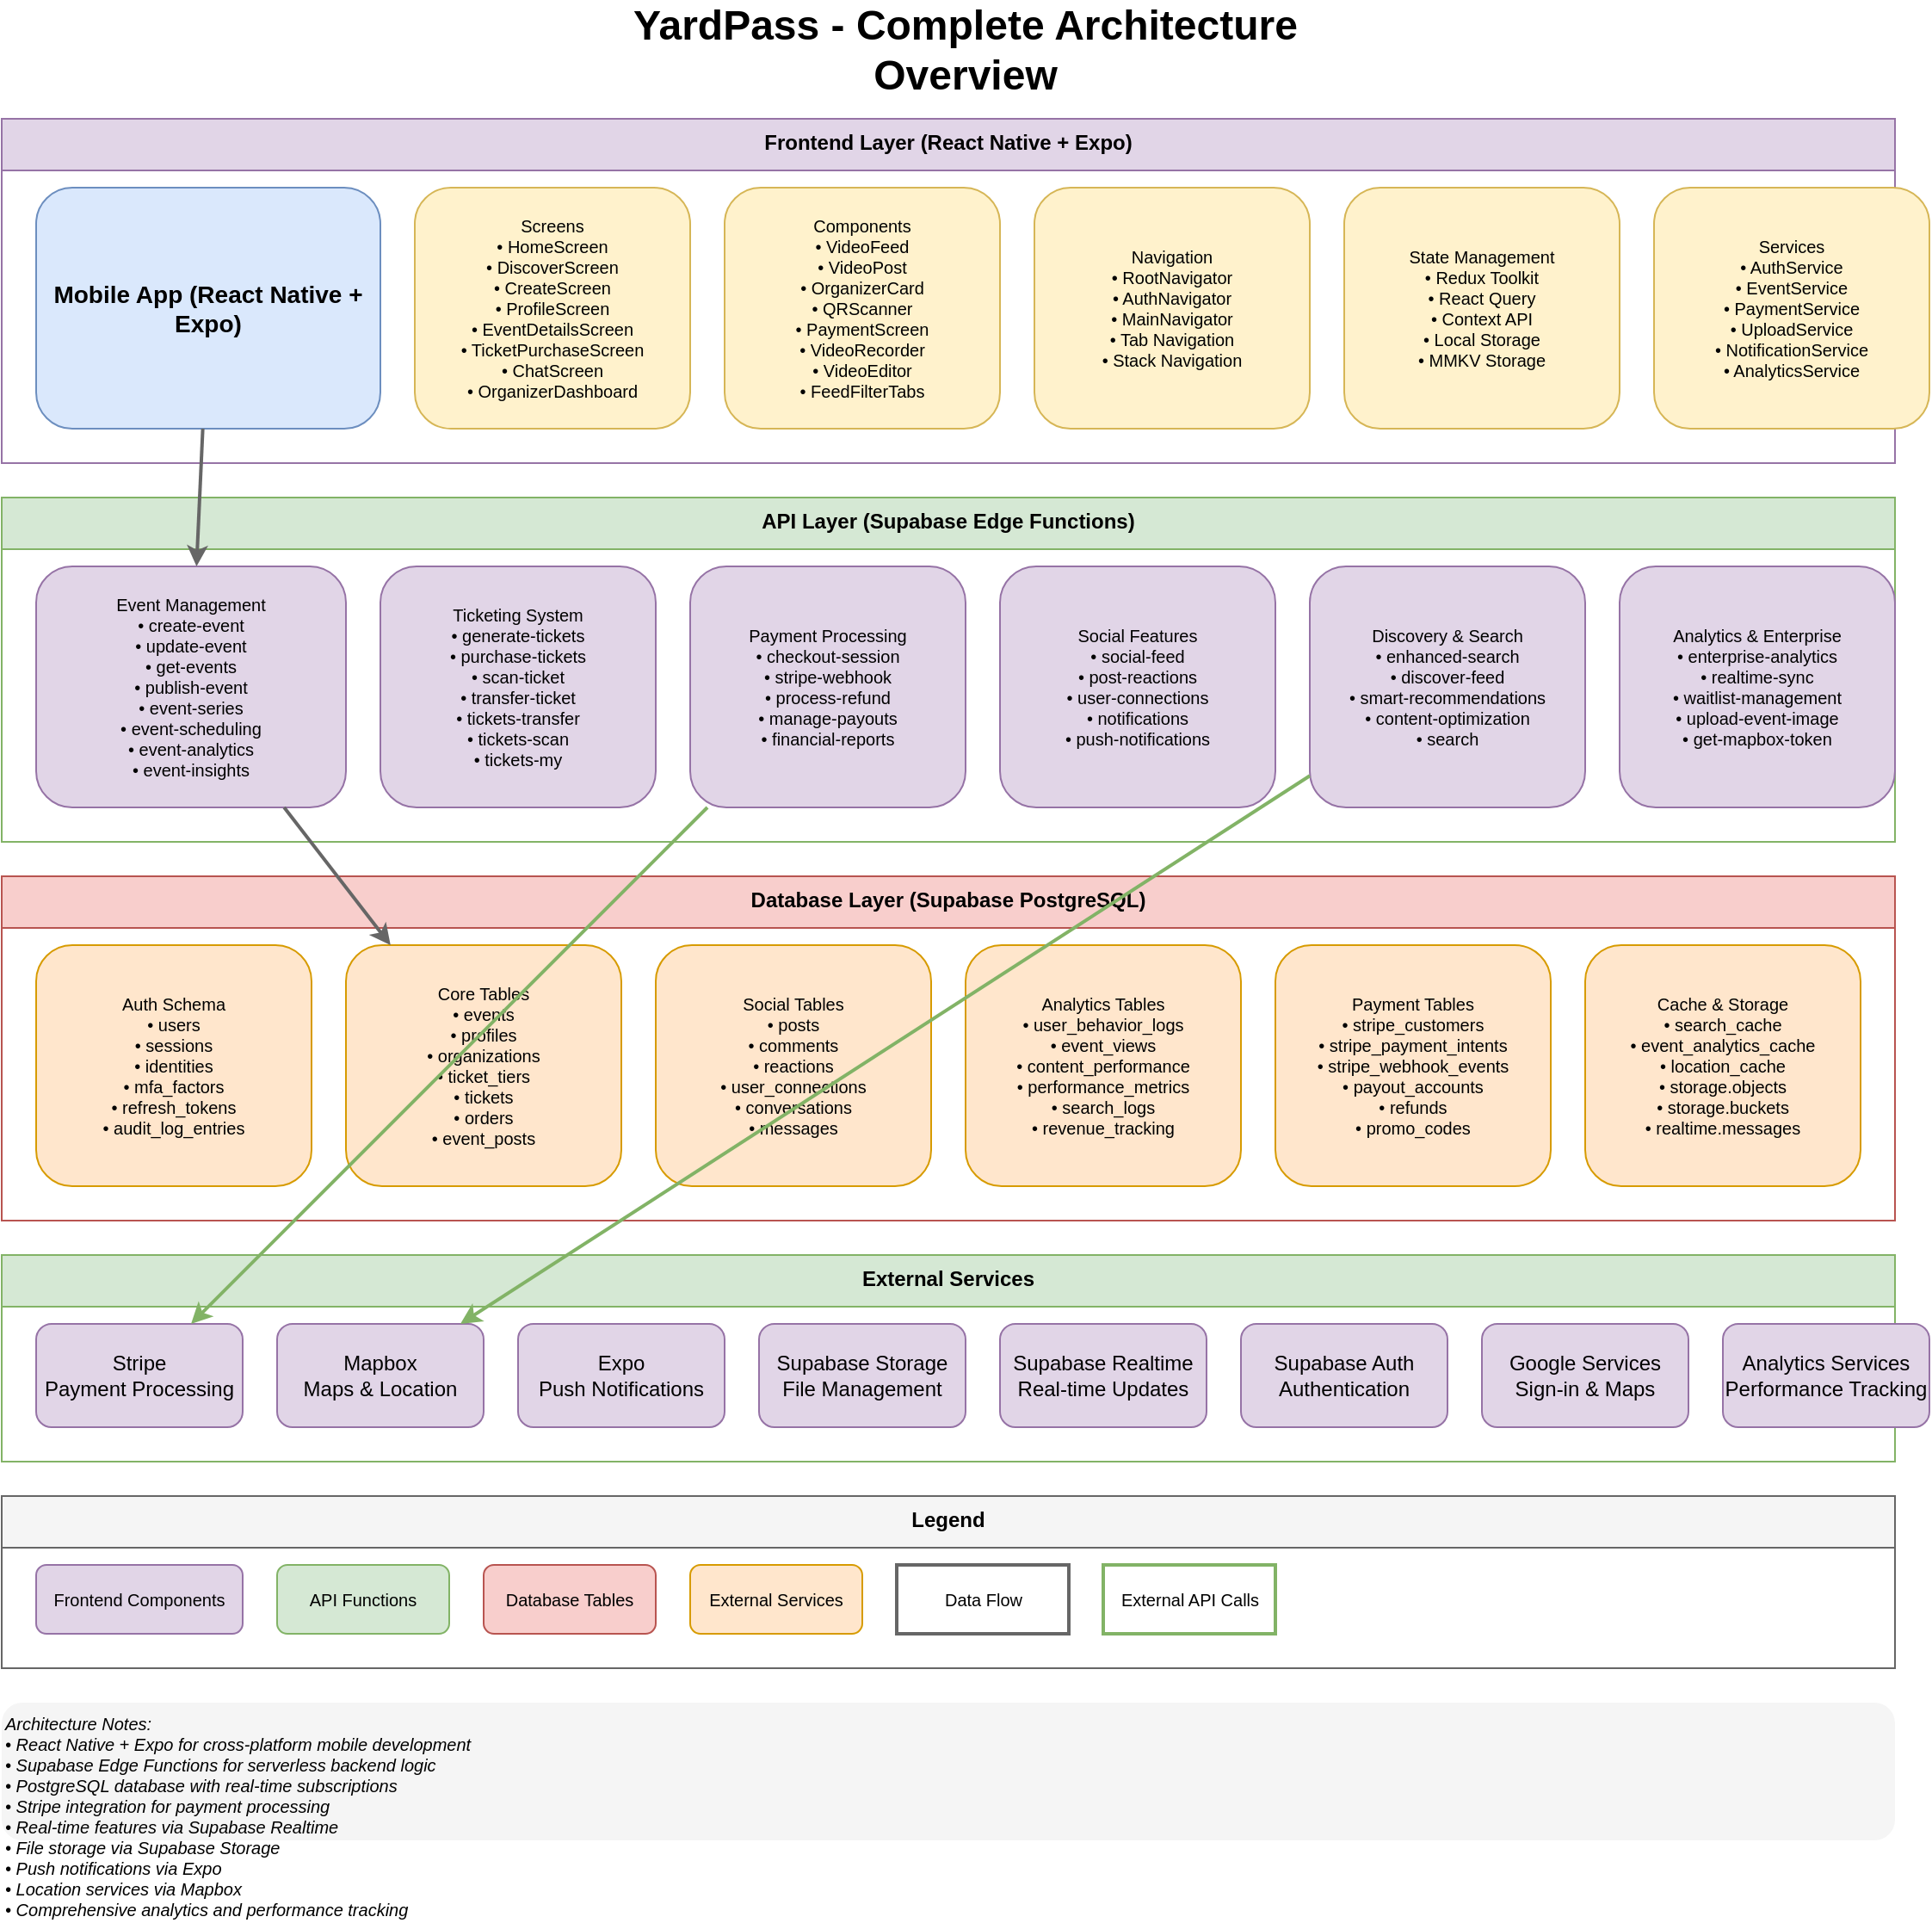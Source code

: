 <?xml version="1.0" encoding="UTF-8"?>
<mxfile version="22.1.16" type="device">
  <diagram name="YardPass Architecture" id="yardpass-architecture">
    <mxGraphModel dx="1422" dy="794" grid="1" gridSize="10" guides="1" tooltips="1" connect="1" arrows="1" fold="1" page="1" pageScale="1" pageWidth="1169" pageHeight="827" math="0" shadow="0">
      <root>
        <mxCell id="0" />
        <mxCell id="1" parent="0" />
        
        <!-- Title -->
        <mxCell id="title" value="YardPass - Complete Architecture Overview" style="text;html=1;strokeColor=none;fillColor=none;align=center;verticalAlign=middle;whiteSpace=wrap;rounded=0;fontSize=24;fontStyle=1;" vertex="1" parent="1">
          <mxGeometry x="400" y="20" width="400" height="40" as="geometry" />
        </mxCell>
        
        <!-- Frontend Layer -->
        <mxCell id="frontend-layer" value="Frontend Layer (React Native + Expo)" style="swimlane;fontStyle=1;align=center;verticalAlign=top;childLayout=stackLayout;horizontal=1;startSize=30;horizontalStack=0;resizeParent=1;resizeParentMax=0;resizeLast=0;collapsible=1;marginBottom=0;fillColor=#e1d5e7;strokeColor=#9673a6;" vertex="1" parent="1">
          <mxGeometry x="40" y="80" width="1100" height="200" as="geometry" />
        </mxCell>
        
        <!-- Mobile App Components -->
        <mxCell id="mobile-app" value="Mobile App (React Native + Expo)" style="rounded=1;whiteSpace=wrap;html=1;fillColor=#dae8fc;strokeColor=#6c8ebf;fontSize=14;fontStyle=1;" vertex="1" parent="frontend-layer">
          <mxGeometry x="20" y="40" width="200" height="140" as="geometry" />
        </mxCell>
        
        <mxCell id="screens" value="Screens&#xa;• HomeScreen&#xa;• DiscoverScreen&#xa;• CreateScreen&#xa;• ProfileScreen&#xa;• EventDetailsScreen&#xa;• TicketPurchaseScreen&#xa;• ChatScreen&#xa;• OrganizerDashboard" style="rounded=1;whiteSpace=wrap;html=1;fillColor=#fff2cc;strokeColor=#d6b656;fontSize=10;" vertex="1" parent="frontend-layer">
          <mxGeometry x="240" y="40" width="160" height="140" as="geometry" />
        </mxCell>
        
        <mxCell id="components" value="Components&#xa;• VideoFeed&#xa;• VideoPost&#xa;• OrganizerCard&#xa;• QRScanner&#xa;• PaymentScreen&#xa;• VideoRecorder&#xa;• VideoEditor&#xa;• FeedFilterTabs" style="rounded=1;whiteSpace=wrap;html=1;fillColor=#fff2cc;strokeColor=#d6b656;fontSize=10;" vertex="1" parent="frontend-layer">
          <mxGeometry x="420" y="40" width="160" height="140" as="geometry" />
        </mxCell>
        
        <mxCell id="navigation" value="Navigation&#xa;• RootNavigator&#xa;• AuthNavigator&#xa;• MainNavigator&#xa;• Tab Navigation&#xa;• Stack Navigation" style="rounded=1;whiteSpace=wrap;html=1;fillColor=#fff2cc;strokeColor=#d6b656;fontSize=10;" vertex="1" parent="frontend-layer">
          <mxGeometry x="600" y="40" width="160" height="140" as="geometry" />
        </mxCell>
        
        <mxCell id="state-management" value="State Management&#xa;• Redux Toolkit&#xa;• React Query&#xa;• Context API&#xa;• Local Storage&#xa;• MMKV Storage" style="rounded=1;whiteSpace=wrap;html=1;fillColor=#fff2cc;strokeColor=#d6b656;fontSize=10;" vertex="1" parent="frontend-layer">
          <mxGeometry x="780" y="40" width="160" height="140" as="geometry" />
        </mxCell>
        
        <mxCell id="services" value="Services&#xa;• AuthService&#xa;• EventService&#xa;• PaymentService&#xa;• UploadService&#xa;• NotificationService&#xa;• AnalyticsService" style="rounded=1;whiteSpace=wrap;html=1;fillColor=#fff2cc;strokeColor=#d6b656;fontSize=10;" vertex="1" parent="frontend-layer">
          <mxGeometry x="960" y="40" width="160" height="140" as="geometry" />
        </mxCell>
        
        <!-- API Layer -->
        <mxCell id="api-layer" value="API Layer (Supabase Edge Functions)" style="swimlane;fontStyle=1;align=center;verticalAlign=top;childLayout=stackLayout;horizontal=1;startSize=30;horizontalStack=0;resizeParent=1;resizeParentMax=0;resizeLast=0;collapsible=1;marginBottom=0;fillColor=#d5e8d4;strokeColor=#82b366;" vertex="1" parent="1">
          <mxGeometry x="40" y="300" width="1100" height="200" as="geometry" />
        </mxCell>
        
        <!-- Event Management Functions -->
        <mxCell id="event-functions" value="Event Management&#xa;• create-event&#xa;• update-event&#xa;• get-events&#xa;• publish-event&#xa;• event-series&#xa;• event-scheduling&#xa;• event-analytics&#xa;• event-insights" style="rounded=1;whiteSpace=wrap;html=1;fillColor=#e1d5e7;strokeColor=#9673a6;fontSize=10;" vertex="1" parent="api-layer">
          <mxGeometry x="20" y="40" width="180" height="140" as="geometry" />
        </mxCell>
        
        <!-- Ticketing Functions -->
        <mxCell id="ticketing-functions" value="Ticketing System&#xa;• generate-tickets&#xa;• purchase-tickets&#xa;• scan-ticket&#xa;• transfer-ticket&#xa;• tickets-transfer&#xa;• tickets-scan&#xa;• tickets-my" style="rounded=1;whiteSpace=wrap;html=1;fillColor=#e1d5e7;strokeColor=#9673a6;fontSize=10;" vertex="1" parent="api-layer">
          <mxGeometry x="220" y="40" width="160" height="140" as="geometry" />
        </mxCell>
        
        <!-- Payment Functions -->
        <mxCell id="payment-functions" value="Payment Processing&#xa;• checkout-session&#xa;• stripe-webhook&#xa;• process-refund&#xa;• manage-payouts&#xa;• financial-reports" style="rounded=1;whiteSpace=wrap;html=1;fillColor=#e1d5e7;strokeColor=#9673a6;fontSize=10;" vertex="1" parent="api-layer">
          <mxGeometry x="400" y="40" width="160" height="140" as="geometry" />
        </mxCell>
        
        <!-- Social Features -->
        <mxCell id="social-functions" value="Social Features&#xa;• social-feed&#xa;• post-reactions&#xa;• user-connections&#xa;• notifications&#xa;• push-notifications" style="rounded=1;whiteSpace=wrap;html=1;fillColor=#e1d5e7;strokeColor=#9673a6;fontSize=10;" vertex="1" parent="api-layer">
          <mxGeometry x="580" y="40" width="160" height="140" as="geometry" />
        </mxCell>
        
        <!-- Discovery & Search -->
        <mxCell id="discovery-functions" value="Discovery &amp; Search&#xa;• enhanced-search&#xa;• discover-feed&#xa;• smart-recommendations&#xa;• content-optimization&#xa;• search" style="rounded=1;whiteSpace=wrap;html=1;fillColor=#e1d5e7;strokeColor=#9673a6;fontSize=10;" vertex="1" parent="api-layer">
          <mxGeometry x="760" y="40" width="160" height="140" as="geometry" />
        </mxCell>
        
        <!-- Analytics & Enterprise -->
        <mxCell id="analytics-functions" value="Analytics &amp; Enterprise&#xa;• enterprise-analytics&#xa;• realtime-sync&#xa;• waitlist-management&#xa;• upload-event-image&#xa;• get-mapbox-token" style="rounded=1;whiteSpace=wrap;html=1;fillColor=#e1d5e7;strokeColor=#9673a6;fontSize=10;" vertex="1" parent="api-layer">
          <mxGeometry x="940" y="40" width="160" height="140" as="geometry" />
        </mxCell>
        
        <!-- Database Layer -->
        <mxCell id="database-layer" value="Database Layer (Supabase PostgreSQL)" style="swimlane;fontStyle=1;align=center;verticalAlign=top;childLayout=stackLayout;horizontal=1;startSize=30;horizontalStack=0;resizeParent=1;resizeParentMax=0;resizeLast=0;collapsible=1;marginBottom=0;fillColor=#f8cecc;strokeColor=#b85450;" vertex="1" parent="1">
          <mxGeometry x="40" y="520" width="1100" height="200" as="geometry" />
        </mxCell>
        
        <!-- Auth Schema -->
        <mxCell id="auth-schema" value="Auth Schema&#xa;• users&#xa;• sessions&#xa;• identities&#xa;• mfa_factors&#xa;• refresh_tokens&#xa;• audit_log_entries" style="rounded=1;whiteSpace=wrap;html=1;fillColor=#ffe6cc;strokeColor=#d79b00;fontSize=10;" vertex="1" parent="database-layer">
          <mxGeometry x="20" y="40" width="160" height="140" as="geometry" />
        </mxCell>
        
        <!-- Core Tables -->
        <mxCell id="core-tables" value="Core Tables&#xa;• events&#xa;• profiles&#xa;• organizations&#xa;• ticket_tiers&#xa;• tickets&#xa;• orders&#xa;• event_posts" style="rounded=1;whiteSpace=wrap;html=1;fillColor=#ffe6cc;strokeColor=#d79b00;fontSize=10;" vertex="1" parent="database-layer">
          <mxGeometry x="200" y="40" width="160" height="140" as="geometry" />
        </mxCell>
        
        <!-- Social Tables -->
        <mxCell id="social-tables" value="Social Tables&#xa;• posts&#xa;• comments&#xa;• reactions&#xa;• user_connections&#xa;• conversations&#xa;• messages" style="rounded=1;whiteSpace=wrap;html=1;fillColor=#ffe6cc;strokeColor=#d79b00;fontSize=10;" vertex="1" parent="database-layer">
          <mxGeometry x="380" y="40" width="160" height="140" as="geometry" />
        </mxCell>
        
        <!-- Analytics Tables -->
        <mxCell id="analytics-tables" value="Analytics Tables&#xa;• user_behavior_logs&#xa;• event_views&#xa;• content_performance&#xa;• performance_metrics&#xa;• search_logs&#xa;• revenue_tracking" style="rounded=1;whiteSpace=wrap;html=1;fillColor=#ffe6cc;strokeColor=#d79b00;fontSize=10;" vertex="1" parent="database-layer">
          <mxGeometry x="560" y="40" width="160" height="140" as="geometry" />
        </mxCell>
        
        <!-- Payment Tables -->
        <mxCell id="payment-tables" value="Payment Tables&#xa;• stripe_customers&#xa;• stripe_payment_intents&#xa;• stripe_webhook_events&#xa;• payout_accounts&#xa;• refunds&#xa;• promo_codes" style="rounded=1;whiteSpace=wrap;html=1;fillColor=#ffe6cc;strokeColor=#d79b00;fontSize=10;" vertex="1" parent="database-layer">
          <mxGeometry x="740" y="40" width="160" height="140" as="geometry" />
        </mxCell>
        
        <!-- Cache & Storage -->
        <mxCell id="cache-storage" value="Cache &amp; Storage&#xa;• search_cache&#xa;• event_analytics_cache&#xa;• location_cache&#xa;• storage.objects&#xa;• storage.buckets&#xa;• realtime.messages" style="rounded=1;whiteSpace=wrap;html=1;fillColor=#ffe6cc;strokeColor=#d79b00;fontSize=10;" vertex="1" parent="database-layer">
          <mxGeometry x="920" y="40" width="160" height="140" as="geometry" />
        </mxCell>
        
        <!-- External Services -->
        <mxCell id="external-services" value="External Services" style="swimlane;fontStyle=1;align=center;verticalAlign=top;childLayout=stackLayout;horizontal=1;startSize=30;horizontalStack=0;resizeParent=1;resizeParentMax=0;resizeLast=0;collapsible=1;marginBottom=0;fillColor=#d5e8d4;strokeColor=#82b366;" vertex="1" parent="1">
          <mxGeometry x="40" y="740" width="1100" height="120" as="geometry" />
        </mxCell>
        
        <mxCell id="stripe" value="Stripe&#xa;Payment Processing" style="rounded=1;whiteSpace=wrap;html=1;fillColor=#e1d5e7;strokeColor=#9673a6;fontSize=12;" vertex="1" parent="external-services">
          <mxGeometry x="20" y="40" width="120" height="60" as="geometry" />
        </mxCell>
        
        <mxCell id="mapbox" value="Mapbox&#xa;Maps &amp; Location" style="rounded=1;whiteSpace=wrap;html=1;fillColor=#e1d5e7;strokeColor=#9673a6;fontSize=12;" vertex="1" parent="external-services">
          <mxGeometry x="160" y="40" width="120" height="60" as="geometry" />
        </mxCell>
        
        <mxCell id="expo" value="Expo&#xa;Push Notifications" style="rounded=1;whiteSpace=wrap;html=1;fillColor=#e1d5e7;strokeColor=#9673a6;fontSize=12;" vertex="1" parent="external-services">
          <mxGeometry x="300" y="40" width="120" height="60" as="geometry" />
        </mxCell>
        
        <mxCell id="supabase-storage" value="Supabase Storage&#xa;File Management" style="rounded=1;whiteSpace=wrap;html=1;fillColor=#e1d5e7;strokeColor=#9673a6;fontSize=12;" vertex="1" parent="external-services">
          <mxGeometry x="440" y="40" width="120" height="60" as="geometry" />
        </mxCell>
        
        <mxCell id="supabase-realtime" value="Supabase Realtime&#xa;Real-time Updates" style="rounded=1;whiteSpace=wrap;html=1;fillColor=#e1d5e7;strokeColor=#9673a6;fontSize=12;" vertex="1" parent="external-services">
          <mxGeometry x="580" y="40" width="120" height="60" as="geometry" />
        </mxCell>
        
        <mxCell id="supabase-auth" value="Supabase Auth&#xa;Authentication" style="rounded=1;whiteSpace=wrap;html=1;fillColor=#e1d5e7;strokeColor=#9673a6;fontSize=12;" vertex="1" parent="external-services">
          <mxGeometry x="720" y="40" width="120" height="60" as="geometry" />
        </mxCell>
        
        <mxCell id="google-services" value="Google Services&#xa;Sign-in &amp; Maps" style="rounded=1;whiteSpace=wrap;html=1;fillColor=#e1d5e7;strokeColor=#9673a6;fontSize=12;" vertex="1" parent="external-services">
          <mxGeometry x="860" y="40" width="120" height="60" as="geometry" />
        </mxCell>
        
        <mxCell id="analytics-services" value="Analytics Services&#xa;Performance Tracking" style="rounded=1;whiteSpace=wrap;html=1;fillColor=#e1d5e7;strokeColor=#9673a6;fontSize=12;" vertex="1" parent="external-services">
          <mxGeometry x="1000" y="40" width="120" height="60" as="geometry" />
        </mxCell>
        
        <!-- Data Flow Arrows -->
        <!-- Frontend to API -->
        <mxCell id="flow1" value="" style="endArrow=classic;html=1;rounded=0;strokeWidth=2;strokeColor=#666666;" edge="1" parent="1" source="mobile-app" target="event-functions">
          <mxGeometry width="50" height="50" relative="1" as="geometry">
            <mxPoint x="260" y="200" as="sourcePoint" />
            <mxPoint x="310" y="150" as="targetPoint" />
          </mxGeometry>
        </mxCell>
        
        <!-- API to Database -->
        <mxCell id="flow2" value="" style="endArrow=classic;html=1;rounded=0;strokeWidth=2;strokeColor=#666666;" edge="1" parent="1" source="event-functions" target="core-tables">
          <mxGeometry width="50" height="50" relative="1" as="geometry">
            <mxPoint x="110" y="420" as="sourcePoint" />
            <mxPoint x="280" y="520" as="targetPoint" />
          </mxGeometry>
        </mxCell>
        
        <!-- External Service Connections -->
        <mxCell id="flow3" value="" style="endArrow=classic;html=1;rounded=0;strokeWidth=2;strokeColor=#82b366;" edge="1" parent="1" source="payment-functions" target="stripe">
          <mxGeometry width="50" height="50" relative="1" as="geometry">
            <mxPoint x="480" y="420" as="sourcePoint" />
            <mxPoint x="80" y="740" as="targetPoint" />
          </mxGeometry>
        </mxCell>
        
        <mxCell id="flow4" value="" style="endArrow=classic;html=1;rounded=0;strokeWidth=2;strokeColor=#82b366;" edge="1" parent="1" source="discovery-functions" target="mapbox">
          <mxGeometry width="50" height="50" relative="1" as="geometry">
            <mxPoint x="840" y="420" as="sourcePoint" />
            <mxPoint x="220" y="740" as="targetPoint" />
          </mxGeometry>
        </mxCell>
        
        <!-- Legend -->
        <mxCell id="legend" value="Legend" style="swimlane;fontStyle=1;align=center;verticalAlign=top;childLayout=stackLayout;horizontal=1;startSize=30;horizontalStack=0;resizeParent=1;resizeParentMax=0;resizeLast=0;collapsible=1;marginBottom=0;fillColor=#f5f5f5;strokeColor=#666666;" vertex="1" parent="1">
          <mxGeometry x="40" y="880" width="1100" height="100" as="geometry" />
        </mxCell>
        
        <mxCell id="legend-frontend" value="Frontend Components" style="rounded=1;whiteSpace=wrap;html=1;fillColor=#e1d5e7;strokeColor=#9673a6;fontSize=10;" vertex="1" parent="legend">
          <mxGeometry x="20" y="40" width="120" height="40" as="geometry" />
        </mxCell>
        
        <mxCell id="legend-api" value="API Functions" style="rounded=1;whiteSpace=wrap;html=1;fillColor=#d5e8d4;strokeColor=#82b366;fontSize=10;" vertex="1" parent="legend">
          <mxGeometry x="160" y="40" width="100" height="40" as="geometry" />
        </mxCell>
        
        <mxCell id="legend-database" value="Database Tables" style="rounded=1;whiteSpace=wrap;html=1;fillColor=#f8cecc;strokeColor=#b85450;fontSize=10;" vertex="1" parent="legend">
          <mxGeometry x="280" y="40" width="100" height="40" as="geometry" />
        </mxCell>
        
        <mxCell id="legend-external" value="External Services" style="rounded=1;whiteSpace=wrap;html=1;fillColor=#ffe6cc;strokeColor=#d79b00;fontSize=10;" vertex="1" parent="legend">
          <mxGeometry x="400" y="40" width="100" height="40" as="geometry" />
        </mxCell>
        
        <mxCell id="legend-data-flow" value="Data Flow" style="endArrow=classic;html=1;rounded=0;strokeWidth=2;strokeColor=#666666;fontSize=10;" vertex="1" parent="legend">
          <mxGeometry x="520" y="40" width="100" height="40" as="geometry" />
        </mxCell>
        
        <mxCell id="legend-external-flow" value="External API Calls" style="endArrow=classic;html=1;rounded=0;strokeWidth=2;strokeColor=#82b366;fontSize=10;" vertex="1" parent="legend">
          <mxGeometry x="640" y="40" width="100" height="40" as="geometry" />
        </mxCell>
        
        <!-- Architecture Notes -->
        <mxCell id="notes" value="Architecture Notes:&#xa;• React Native + Expo for cross-platform mobile development&#xa;• Supabase Edge Functions for serverless backend logic&#xa;• PostgreSQL database with real-time subscriptions&#xa;• Stripe integration for payment processing&#xa;• Real-time features via Supabase Realtime&#xa;• File storage via Supabase Storage&#xa;• Push notifications via Expo&#xa;• Location services via Mapbox&#xa;• Comprehensive analytics and performance tracking" style="text;html=1;strokeColor=none;fillColor=#f5f5f5;align=left;verticalAlign=top;whiteSpace=wrap;rounded=1;fontSize=10;fontStyle=2;" vertex="1" parent="1">
          <mxGeometry x="40" y="1000" width="1100" height="80" as="geometry" />
        </mxCell>
        
      </root>
    </mxGraphModel>
  </diagram>
</mxfile>
